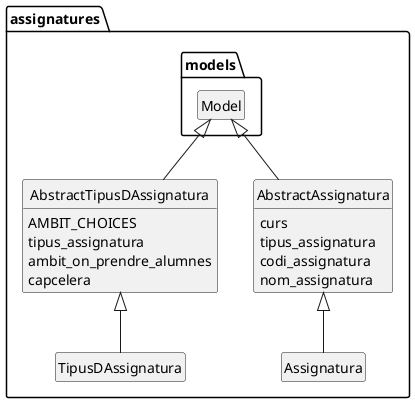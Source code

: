 @startuml

hide circle
hide empty members

package assignatures {
    class AbstractTipusDAssignatura extends models.Model {
        AMBIT_CHOICES
        tipus_assignatura
        ambit_on_prendre_alumnes
        capcelera
    }

    class AbstractAssignatura extends models.Model {
        curs
        tipus_assignatura
        codi_assignatura
        nom_assignatura
    }

    class TipusDAssignatura extends AbstractTipusDAssignatura

    class Assignatura extends AbstractAssignatura
}
@enduml
